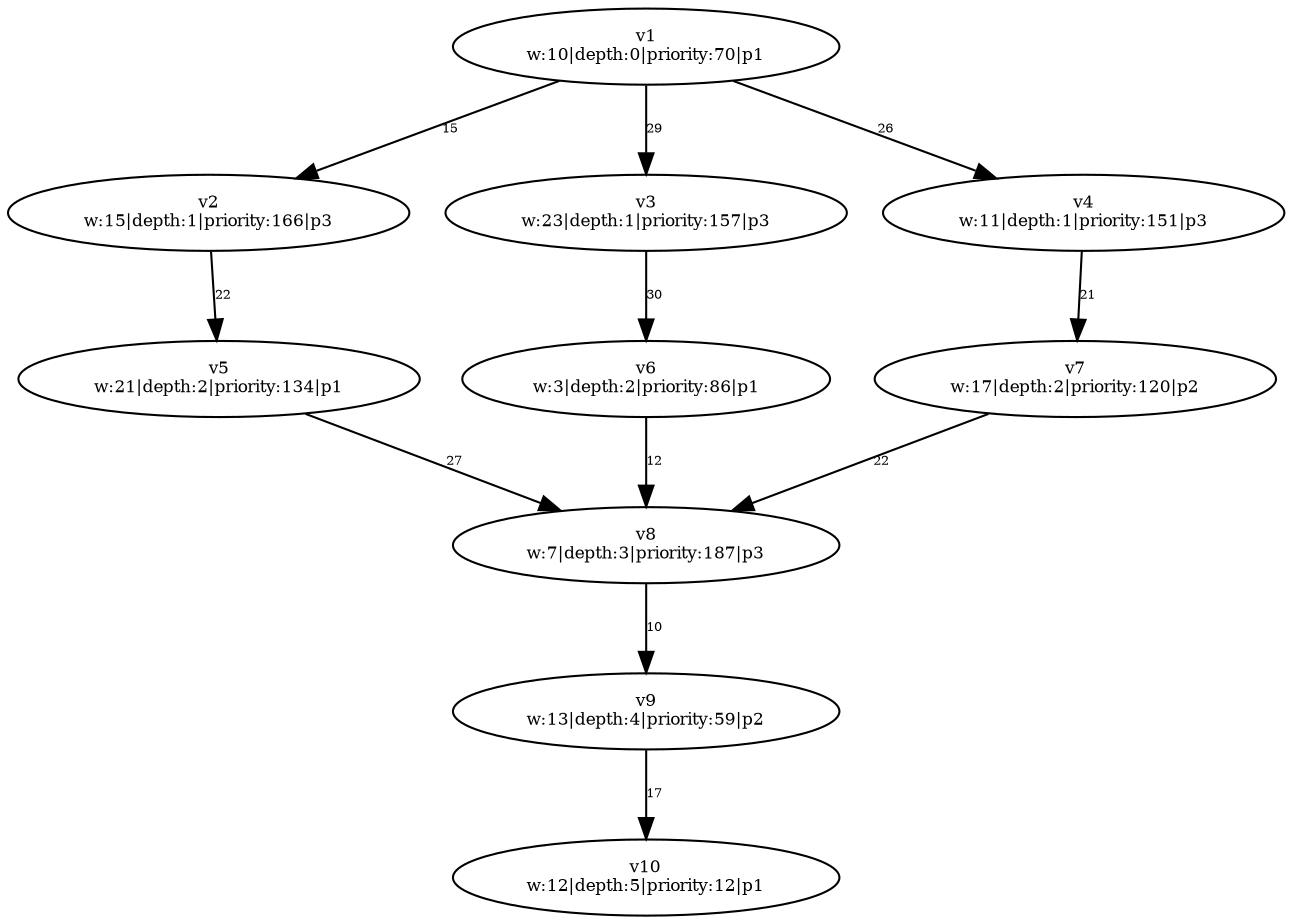 digraph {
	v1 [label="v1
w:10|depth:0|priority:70|p1" fontsize=8.0]
	v2 [label="v2
w:15|depth:1|priority:166|p3" fontsize=8.0]
	v3 [label="v3
w:23|depth:1|priority:157|p3" fontsize=8.0]
	v4 [label="v4
w:11|depth:1|priority:151|p3" fontsize=8.0]
	v5 [label="v5
w:21|depth:2|priority:134|p1" fontsize=8.0]
	v7 [label="v7
w:17|depth:2|priority:120|p2" fontsize=8.0]
	v6 [label="v6
w:3|depth:2|priority:86|p1" fontsize=8.0]
	v8 [label="v8
w:7|depth:3|priority:187|p3" fontsize=8.0]
	v9 [label="v9
w:13|depth:4|priority:59|p2" fontsize=8.0]
	v10 [label="v10
w:12|depth:5|priority:12|p1" fontsize=8.0]
	v1 -> v2 [label=15 constraint=true fontsize=6.0]
	v1 -> v3 [label=29 constraint=true fontsize=6.0]
	v1 -> v4 [label=26 constraint=true fontsize=6.0]
	v2 -> v5 [label=22 constraint=true fontsize=6.0]
	v3 -> v6 [label=30 constraint=true fontsize=6.0]
	v4 -> v7 [label=21 constraint=true fontsize=6.0]
	v5 -> v8 [label=27 constraint=true fontsize=6.0]
	v6 -> v8 [label=12 constraint=true fontsize=6.0]
	v7 -> v8 [label=22 constraint=true fontsize=6.0]
	v8 -> v9 [label=10 constraint=true fontsize=6.0]
	v9 -> v10 [label=17 constraint=true fontsize=6.0]
}
